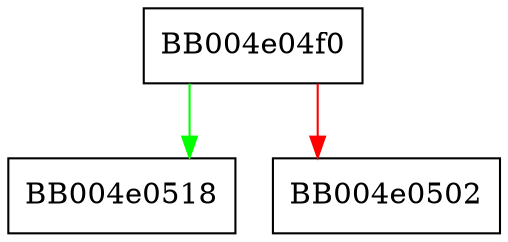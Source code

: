 digraph tls_construct_end_of_early_data {
  node [shape="box"];
  graph [splines=ortho];
  BB004e04f0 -> BB004e0518 [color="green"];
  BB004e04f0 -> BB004e0502 [color="red"];
}